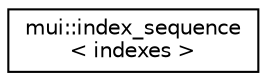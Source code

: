 digraph "Graphical Class Hierarchy"
{
 // LATEX_PDF_SIZE
  edge [fontname="Helvetica",fontsize="10",labelfontname="Helvetica",labelfontsize="10"];
  node [fontname="Helvetica",fontsize="10",shape=record];
  rankdir="LR";
  Node0 [label="mui::index_sequence\l\< indexes \>",height=0.2,width=0.4,color="black", fillcolor="white", style="filled",URL="$structmui_1_1index__sequence.html",tooltip=" "];
}
